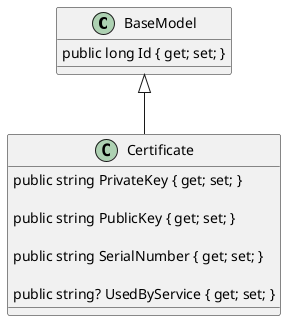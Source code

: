 @startuml
class BaseModel
{
    public long Id { get; set; }
}

class Certificate
{
    public string PrivateKey { get; set; }

    public string PublicKey { get; set; }

    public string SerialNumber { get; set; }

    public string? UsedByService { get; set; }
}

BaseModel <|-- Certificate
@enduml